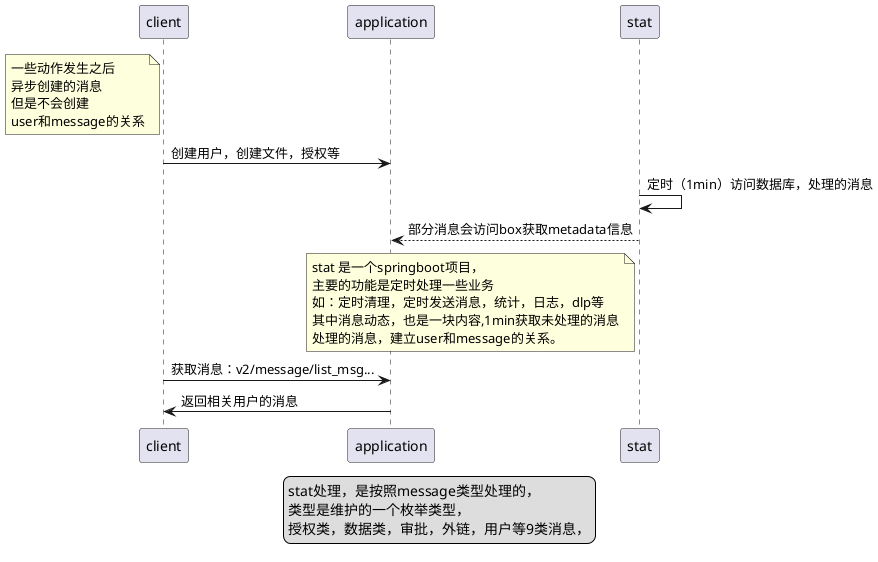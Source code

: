 @startuml
note left of client
一些动作发生之后
异步创建的消息
但是不会创建
user和message的关系
end note
client -> application:创建用户，创建文件，授权等
stat->stat:定时（1min）访问数据库，处理的消息
legend center
stat处理，是按照message类型处理的，
类型是维护的一个枚举类型，
授权类，数据类，审批，外链，用户等9类消息，
end legend
stat --> application:部分消息会访问box获取metadata信息
note left of stat
stat 是一个springboot项目，
主要的功能是定时处理一些业务
如：定时清理，定时发送消息，统计，日志，dlp等
其中消息动态，也是一块内容,1min获取未处理的消息
处理的消息，建立user和message的关系。
end note
client->application:获取消息：v2/message/list_msg...
application->client:返回相关用户的消息
@enduml
